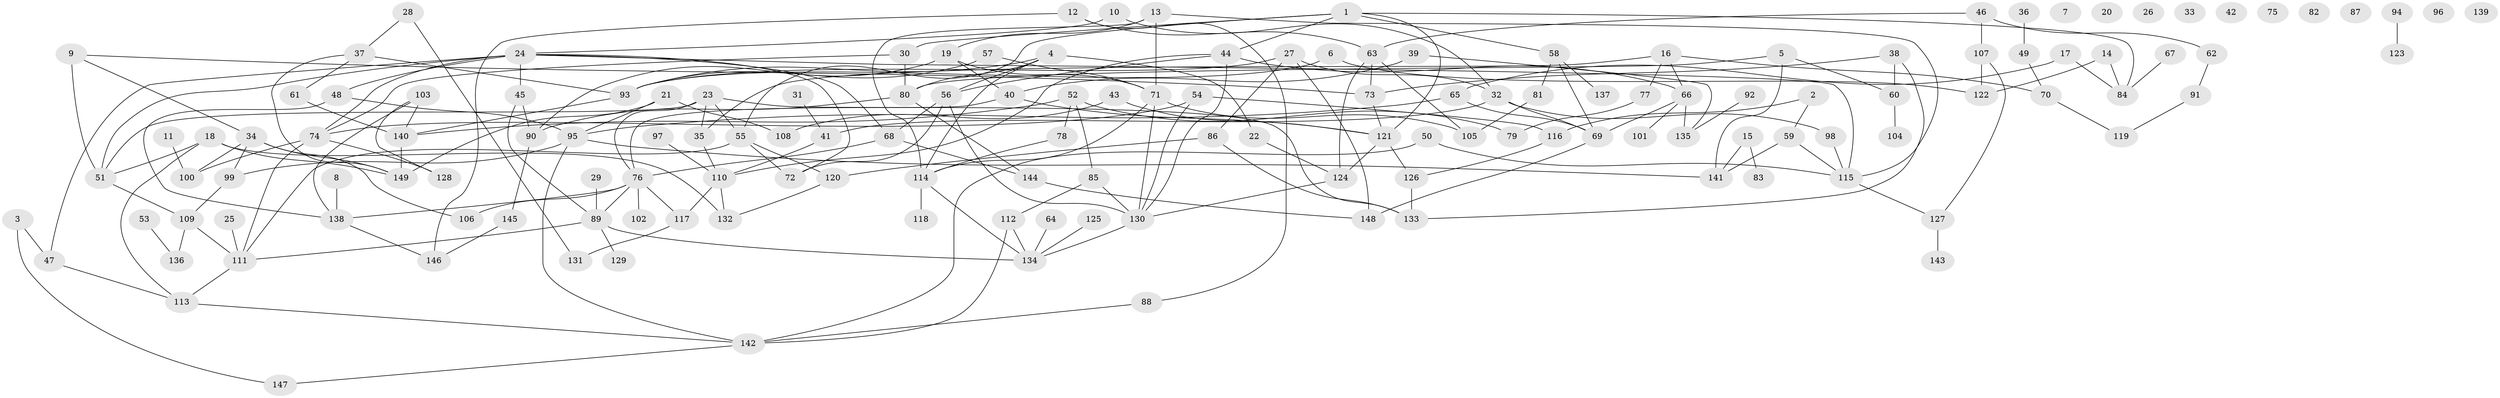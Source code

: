 // coarse degree distribution, {4: 0.08823529411764706, 11: 0.029411764705882353, 10: 0.058823529411764705, 3: 0.17647058823529413, 5: 0.08823529411764706, 9: 0.058823529411764705, 8: 0.14705882352941177, 6: 0.14705882352941177, 1: 0.08823529411764706, 7: 0.029411764705882353, 12: 0.029411764705882353, 2: 0.058823529411764705}
// Generated by graph-tools (version 1.1) at 2025/35/03/04/25 23:35:45]
// undirected, 149 vertices, 222 edges
graph export_dot {
  node [color=gray90,style=filled];
  1;
  2;
  3;
  4;
  5;
  6;
  7;
  8;
  9;
  10;
  11;
  12;
  13;
  14;
  15;
  16;
  17;
  18;
  19;
  20;
  21;
  22;
  23;
  24;
  25;
  26;
  27;
  28;
  29;
  30;
  31;
  32;
  33;
  34;
  35;
  36;
  37;
  38;
  39;
  40;
  41;
  42;
  43;
  44;
  45;
  46;
  47;
  48;
  49;
  50;
  51;
  52;
  53;
  54;
  55;
  56;
  57;
  58;
  59;
  60;
  61;
  62;
  63;
  64;
  65;
  66;
  67;
  68;
  69;
  70;
  71;
  72;
  73;
  74;
  75;
  76;
  77;
  78;
  79;
  80;
  81;
  82;
  83;
  84;
  85;
  86;
  87;
  88;
  89;
  90;
  91;
  92;
  93;
  94;
  95;
  96;
  97;
  98;
  99;
  100;
  101;
  102;
  103;
  104;
  105;
  106;
  107;
  108;
  109;
  110;
  111;
  112;
  113;
  114;
  115;
  116;
  117;
  118;
  119;
  120;
  121;
  122;
  123;
  124;
  125;
  126;
  127;
  128;
  129;
  130;
  131;
  132;
  133;
  134;
  135;
  136;
  137;
  138;
  139;
  140;
  141;
  142;
  143;
  144;
  145;
  146;
  147;
  148;
  149;
  1 -- 30;
  1 -- 44;
  1 -- 55;
  1 -- 58;
  1 -- 84;
  1 -- 121;
  2 -- 59;
  2 -- 116;
  3 -- 47;
  3 -- 147;
  4 -- 22;
  4 -- 56;
  4 -- 80;
  4 -- 93;
  4 -- 114;
  5 -- 60;
  5 -- 80;
  5 -- 141;
  6 -- 93;
  6 -- 122;
  8 -- 138;
  9 -- 34;
  9 -- 51;
  9 -- 73;
  10 -- 24;
  10 -- 32;
  11 -- 100;
  12 -- 63;
  12 -- 88;
  12 -- 146;
  13 -- 19;
  13 -- 71;
  13 -- 114;
  13 -- 115;
  14 -- 84;
  14 -- 122;
  15 -- 83;
  15 -- 141;
  16 -- 35;
  16 -- 66;
  16 -- 70;
  16 -- 77;
  17 -- 65;
  17 -- 84;
  18 -- 51;
  18 -- 113;
  18 -- 132;
  18 -- 149;
  19 -- 40;
  19 -- 71;
  19 -- 90;
  21 -- 95;
  21 -- 108;
  21 -- 149;
  22 -- 124;
  23 -- 35;
  23 -- 51;
  23 -- 55;
  23 -- 76;
  23 -- 133;
  24 -- 45;
  24 -- 47;
  24 -- 48;
  24 -- 51;
  24 -- 68;
  24 -- 72;
  24 -- 74;
  24 -- 115;
  25 -- 111;
  27 -- 32;
  27 -- 86;
  27 -- 93;
  27 -- 148;
  28 -- 37;
  28 -- 131;
  29 -- 89;
  30 -- 74;
  30 -- 80;
  31 -- 41;
  32 -- 41;
  32 -- 69;
  32 -- 98;
  34 -- 99;
  34 -- 100;
  34 -- 106;
  34 -- 149;
  35 -- 110;
  36 -- 49;
  37 -- 61;
  37 -- 93;
  37 -- 149;
  38 -- 60;
  38 -- 73;
  38 -- 133;
  39 -- 40;
  39 -- 135;
  40 -- 76;
  40 -- 121;
  41 -- 110;
  43 -- 108;
  43 -- 121;
  44 -- 56;
  44 -- 66;
  44 -- 110;
  44 -- 130;
  45 -- 89;
  45 -- 90;
  46 -- 62;
  46 -- 63;
  46 -- 107;
  47 -- 113;
  48 -- 95;
  48 -- 138;
  49 -- 70;
  50 -- 115;
  50 -- 142;
  51 -- 109;
  52 -- 78;
  52 -- 79;
  52 -- 85;
  52 -- 140;
  53 -- 136;
  54 -- 74;
  54 -- 116;
  54 -- 130;
  55 -- 72;
  55 -- 111;
  55 -- 120;
  56 -- 68;
  56 -- 72;
  56 -- 130;
  57 -- 71;
  57 -- 93;
  58 -- 69;
  58 -- 81;
  58 -- 137;
  59 -- 115;
  59 -- 141;
  60 -- 104;
  61 -- 140;
  62 -- 91;
  63 -- 73;
  63 -- 105;
  63 -- 124;
  64 -- 134;
  65 -- 69;
  65 -- 95;
  66 -- 69;
  66 -- 101;
  66 -- 135;
  67 -- 84;
  68 -- 76;
  68 -- 144;
  69 -- 148;
  70 -- 119;
  71 -- 105;
  71 -- 114;
  71 -- 130;
  73 -- 121;
  74 -- 100;
  74 -- 111;
  74 -- 128;
  76 -- 89;
  76 -- 102;
  76 -- 106;
  76 -- 117;
  76 -- 138;
  77 -- 79;
  78 -- 114;
  80 -- 90;
  80 -- 144;
  81 -- 105;
  85 -- 112;
  85 -- 130;
  86 -- 120;
  86 -- 133;
  88 -- 142;
  89 -- 111;
  89 -- 129;
  89 -- 134;
  90 -- 145;
  91 -- 119;
  92 -- 135;
  93 -- 140;
  94 -- 123;
  95 -- 99;
  95 -- 141;
  95 -- 142;
  97 -- 110;
  98 -- 115;
  99 -- 109;
  103 -- 128;
  103 -- 138;
  103 -- 140;
  107 -- 122;
  107 -- 127;
  109 -- 111;
  109 -- 136;
  110 -- 117;
  110 -- 132;
  111 -- 113;
  112 -- 134;
  112 -- 142;
  113 -- 142;
  114 -- 118;
  114 -- 134;
  115 -- 127;
  116 -- 126;
  117 -- 131;
  120 -- 132;
  121 -- 124;
  121 -- 126;
  124 -- 130;
  125 -- 134;
  126 -- 133;
  127 -- 143;
  130 -- 134;
  138 -- 146;
  140 -- 149;
  142 -- 147;
  144 -- 148;
  145 -- 146;
}

